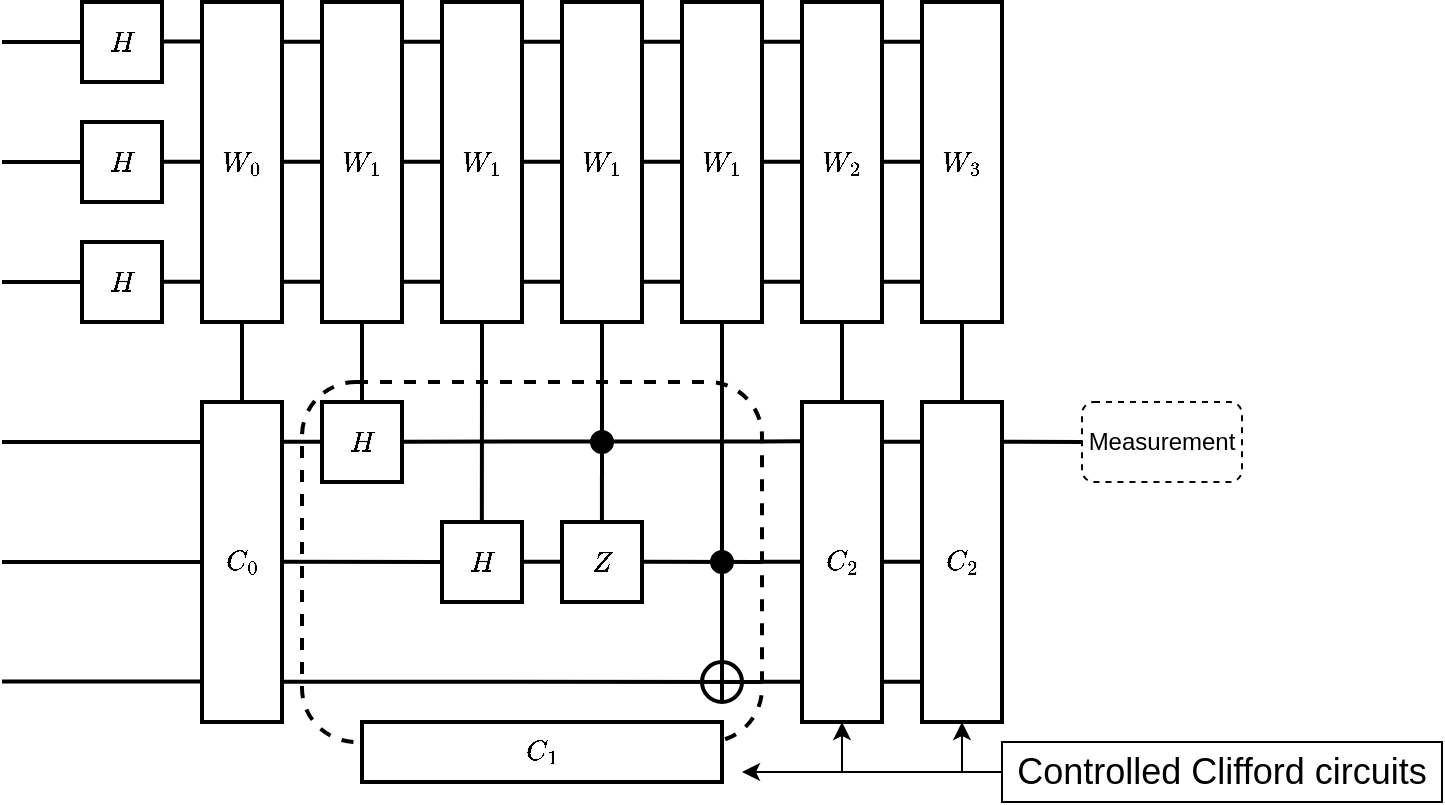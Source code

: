 <mxfile version="14.5.1" type="device"><diagram id="QLRt1LQHnvGc4lf2FzZx" name="Page-1"><mxGraphModel dx="1114" dy="641" grid="1" gridSize="10" guides="1" tooltips="1" connect="1" arrows="1" fold="1" page="1" pageScale="1" pageWidth="850" pageHeight="1100" math="1" shadow="0"><root><mxCell id="0"/><mxCell id="1" parent="0"/><mxCell id="NjHkSXj24oFOpMYJinnD-10" value="" style="rounded=1;whiteSpace=wrap;html=1;strokeWidth=2;fillColor=none;dashed=1;" parent="1" vertex="1"><mxGeometry x="310" y="450" width="230" height="180" as="geometry"/></mxCell><mxCell id="NjHkSXj24oFOpMYJinnD-3" value="" style="ellipse;whiteSpace=wrap;html=1;aspect=fixed;strokeWidth=2;" parent="1" vertex="1"><mxGeometry x="510" y="590" width="20" height="20" as="geometry"/></mxCell><mxCell id="IJYWkRETUyeReEycgtkh-1" value="" style="endArrow=none;html=1;strokeWidth=2;" parent="1" edge="1"><mxGeometry width="50" height="50" relative="1" as="geometry"><mxPoint x="200" y="280" as="sourcePoint"/><mxPoint x="160" y="280" as="targetPoint"/></mxGeometry></mxCell><mxCell id="IJYWkRETUyeReEycgtkh-2" value="$$H$$" style="rounded=0;whiteSpace=wrap;html=1;strokeWidth=2;" parent="1" vertex="1"><mxGeometry x="200" y="260" width="40" height="40" as="geometry"/></mxCell><mxCell id="IJYWkRETUyeReEycgtkh-3" value="" style="endArrow=none;html=1;strokeWidth=2;" parent="1" edge="1"><mxGeometry width="50" height="50" relative="1" as="geometry"><mxPoint x="200" y="340" as="sourcePoint"/><mxPoint x="160" y="340" as="targetPoint"/></mxGeometry></mxCell><mxCell id="IJYWkRETUyeReEycgtkh-4" value="$$H$$" style="rounded=0;whiteSpace=wrap;html=1;strokeWidth=2;" parent="1" vertex="1"><mxGeometry x="200" y="320" width="40" height="40" as="geometry"/></mxCell><mxCell id="IJYWkRETUyeReEycgtkh-5" value="" style="endArrow=none;html=1;strokeWidth=2;" parent="1" edge="1"><mxGeometry width="50" height="50" relative="1" as="geometry"><mxPoint x="200" y="400" as="sourcePoint"/><mxPoint x="160" y="400" as="targetPoint"/></mxGeometry></mxCell><mxCell id="IJYWkRETUyeReEycgtkh-6" value="$$H$$" style="rounded=0;whiteSpace=wrap;html=1;strokeWidth=2;" parent="1" vertex="1"><mxGeometry x="200" y="380" width="40" height="40" as="geometry"/></mxCell><mxCell id="IJYWkRETUyeReEycgtkh-11" value="" style="endArrow=none;html=1;strokeWidth=2;" parent="1" edge="1"><mxGeometry width="50" height="50" relative="1" as="geometry"><mxPoint x="260" y="480" as="sourcePoint"/><mxPoint x="160" y="480" as="targetPoint"/></mxGeometry></mxCell><mxCell id="IJYWkRETUyeReEycgtkh-52" value="" style="endArrow=none;html=1;strokeWidth=2;" parent="1" edge="1"><mxGeometry width="50" height="50" relative="1" as="geometry"><mxPoint x="260" y="279.76" as="sourcePoint"/><mxPoint x="240" y="279.76" as="targetPoint"/></mxGeometry></mxCell><mxCell id="IJYWkRETUyeReEycgtkh-71" value="" style="endArrow=none;html=1;strokeWidth=2;" parent="1" edge="1"><mxGeometry width="50" height="50" relative="1" as="geometry"><mxPoint x="260" y="399.83" as="sourcePoint"/><mxPoint x="240" y="399.83" as="targetPoint"/></mxGeometry></mxCell><mxCell id="IJYWkRETUyeReEycgtkh-72" value="" style="endArrow=none;html=1;strokeWidth=2;" parent="1" edge="1"><mxGeometry width="50" height="50" relative="1" as="geometry"><mxPoint x="260" y="339.83" as="sourcePoint"/><mxPoint x="240" y="339.83" as="targetPoint"/></mxGeometry></mxCell><mxCell id="IJYWkRETUyeReEycgtkh-223" style="edgeStyle=orthogonalEdgeStyle;rounded=0;orthogonalLoop=1;jettySize=auto;html=1;exitX=0.5;exitY=1;exitDx=0;exitDy=0;endArrow=none;endFill=0;strokeWidth=2;" parent="1" source="IJYWkRETUyeReEycgtkh-134" edge="1"><mxGeometry relative="1" as="geometry"><mxPoint x="280" y="460" as="targetPoint"/></mxGeometry></mxCell><mxCell id="IJYWkRETUyeReEycgtkh-134" value="$$W_0$$" style="rounded=0;whiteSpace=wrap;html=1;strokeWidth=2;" parent="1" vertex="1"><mxGeometry x="260" y="260" width="40" height="160" as="geometry"/></mxCell><mxCell id="IJYWkRETUyeReEycgtkh-222" style="edgeStyle=orthogonalEdgeStyle;rounded=0;orthogonalLoop=1;jettySize=auto;html=1;exitX=0.5;exitY=1;exitDx=0;exitDy=0;endArrow=none;endFill=0;strokeWidth=2;entryX=0.5;entryY=0;entryDx=0;entryDy=0;" parent="1" source="IJYWkRETUyeReEycgtkh-135" target="NjHkSXj24oFOpMYJinnD-2" edge="1"><mxGeometry relative="1" as="geometry"><mxPoint x="340" y="460" as="targetPoint"/></mxGeometry></mxCell><mxCell id="IJYWkRETUyeReEycgtkh-135" value="$$W_1$$" style="rounded=0;whiteSpace=wrap;html=1;strokeWidth=2;" parent="1" vertex="1"><mxGeometry x="320" y="260" width="40" height="160" as="geometry"/></mxCell><mxCell id="IJYWkRETUyeReEycgtkh-221" style="edgeStyle=orthogonalEdgeStyle;rounded=0;orthogonalLoop=1;jettySize=auto;html=1;exitX=0.5;exitY=1;exitDx=0;exitDy=0;endArrow=none;endFill=0;strokeWidth=2;entryX=0.391;entryY=0.389;entryDx=0;entryDy=0;entryPerimeter=0;" parent="1" source="IJYWkRETUyeReEycgtkh-136" target="NjHkSXj24oFOpMYJinnD-10" edge="1"><mxGeometry relative="1" as="geometry"><mxPoint x="400" y="460" as="targetPoint"/></mxGeometry></mxCell><mxCell id="IJYWkRETUyeReEycgtkh-136" value="$$W_1$$" style="rounded=0;whiteSpace=wrap;html=1;strokeWidth=2;" parent="1" vertex="1"><mxGeometry x="380" y="260" width="40" height="160" as="geometry"/></mxCell><mxCell id="IJYWkRETUyeReEycgtkh-220" style="edgeStyle=orthogonalEdgeStyle;rounded=0;orthogonalLoop=1;jettySize=auto;html=1;exitX=0.5;exitY=1;exitDx=0;exitDy=0;endArrow=none;endFill=0;strokeWidth=2;entryX=0.652;entryY=0.389;entryDx=0;entryDy=0;entryPerimeter=0;" parent="1" source="hau0ZAiMxN5zznL_Oiil-166" target="NjHkSXj24oFOpMYJinnD-10" edge="1"><mxGeometry relative="1" as="geometry"><mxPoint x="460" y="460" as="targetPoint"/></mxGeometry></mxCell><mxCell id="IJYWkRETUyeReEycgtkh-137" value="$$W_1$$" style="rounded=0;whiteSpace=wrap;html=1;strokeWidth=2;" parent="1" vertex="1"><mxGeometry x="440" y="260" width="40" height="160" as="geometry"/></mxCell><mxCell id="IJYWkRETUyeReEycgtkh-218" style="edgeStyle=orthogonalEdgeStyle;rounded=0;orthogonalLoop=1;jettySize=auto;html=1;exitX=0.5;exitY=1;exitDx=0;exitDy=0;endArrow=none;endFill=0;strokeWidth=2;" parent="1" source="NjHkSXj24oFOpMYJinnD-6" edge="1"><mxGeometry relative="1" as="geometry"><mxPoint x="520" y="610" as="targetPoint"/></mxGeometry></mxCell><mxCell id="IJYWkRETUyeReEycgtkh-138" value="$$W_1$$" style="rounded=0;whiteSpace=wrap;html=1;strokeWidth=2;" parent="1" vertex="1"><mxGeometry x="500" y="260" width="40" height="160" as="geometry"/></mxCell><mxCell id="IJYWkRETUyeReEycgtkh-219" style="edgeStyle=orthogonalEdgeStyle;rounded=0;orthogonalLoop=1;jettySize=auto;html=1;exitX=0.5;exitY=1;exitDx=0;exitDy=0;endArrow=none;endFill=0;strokeWidth=2;" parent="1" source="IJYWkRETUyeReEycgtkh-139" target="IJYWkRETUyeReEycgtkh-183" edge="1"><mxGeometry relative="1" as="geometry"/></mxCell><mxCell id="IJYWkRETUyeReEycgtkh-139" value="$$W_2$$" style="rounded=0;whiteSpace=wrap;html=1;strokeWidth=2;" parent="1" vertex="1"><mxGeometry x="560" y="260" width="40" height="160" as="geometry"/></mxCell><mxCell id="IJYWkRETUyeReEycgtkh-148" value="" style="endArrow=none;html=1;strokeWidth=2;" parent="1" edge="1"><mxGeometry width="50" height="50" relative="1" as="geometry"><mxPoint x="320" y="279.83" as="sourcePoint"/><mxPoint x="300" y="279.83" as="targetPoint"/></mxGeometry></mxCell><mxCell id="IJYWkRETUyeReEycgtkh-151" value="" style="endArrow=none;html=1;strokeWidth=2;" parent="1" edge="1"><mxGeometry width="50" height="50" relative="1" as="geometry"><mxPoint x="320" y="399.9" as="sourcePoint"/><mxPoint x="300" y="399.9" as="targetPoint"/></mxGeometry></mxCell><mxCell id="IJYWkRETUyeReEycgtkh-152" value="" style="endArrow=none;html=1;strokeWidth=2;" parent="1" edge="1"><mxGeometry width="50" height="50" relative="1" as="geometry"><mxPoint x="320" y="339.9" as="sourcePoint"/><mxPoint x="300" y="339.9" as="targetPoint"/></mxGeometry></mxCell><mxCell id="IJYWkRETUyeReEycgtkh-153" value="" style="endArrow=none;html=1;strokeWidth=2;" parent="1" edge="1"><mxGeometry width="50" height="50" relative="1" as="geometry"><mxPoint x="380" y="279.83" as="sourcePoint"/><mxPoint x="360" y="279.83" as="targetPoint"/></mxGeometry></mxCell><mxCell id="IJYWkRETUyeReEycgtkh-156" value="" style="endArrow=none;html=1;strokeWidth=2;" parent="1" edge="1"><mxGeometry width="50" height="50" relative="1" as="geometry"><mxPoint x="380" y="399.9" as="sourcePoint"/><mxPoint x="360" y="399.9" as="targetPoint"/></mxGeometry></mxCell><mxCell id="IJYWkRETUyeReEycgtkh-157" value="" style="endArrow=none;html=1;strokeWidth=2;" parent="1" edge="1"><mxGeometry width="50" height="50" relative="1" as="geometry"><mxPoint x="380" y="339.9" as="sourcePoint"/><mxPoint x="360" y="339.9" as="targetPoint"/></mxGeometry></mxCell><mxCell id="IJYWkRETUyeReEycgtkh-158" value="" style="endArrow=none;html=1;strokeWidth=2;" parent="1" edge="1"><mxGeometry width="50" height="50" relative="1" as="geometry"><mxPoint x="440" y="279.83" as="sourcePoint"/><mxPoint x="420" y="279.83" as="targetPoint"/></mxGeometry></mxCell><mxCell id="IJYWkRETUyeReEycgtkh-161" value="" style="endArrow=none;html=1;strokeWidth=2;" parent="1" edge="1"><mxGeometry width="50" height="50" relative="1" as="geometry"><mxPoint x="440" y="399.9" as="sourcePoint"/><mxPoint x="420" y="399.9" as="targetPoint"/></mxGeometry></mxCell><mxCell id="IJYWkRETUyeReEycgtkh-162" value="" style="endArrow=none;html=1;strokeWidth=2;" parent="1" edge="1"><mxGeometry width="50" height="50" relative="1" as="geometry"><mxPoint x="440" y="339.9" as="sourcePoint"/><mxPoint x="420" y="339.9" as="targetPoint"/></mxGeometry></mxCell><mxCell id="IJYWkRETUyeReEycgtkh-163" value="" style="endArrow=none;html=1;strokeWidth=2;" parent="1" edge="1"><mxGeometry width="50" height="50" relative="1" as="geometry"><mxPoint x="500" y="279.83" as="sourcePoint"/><mxPoint x="480" y="279.83" as="targetPoint"/></mxGeometry></mxCell><mxCell id="IJYWkRETUyeReEycgtkh-166" value="" style="endArrow=none;html=1;strokeWidth=2;" parent="1" edge="1"><mxGeometry width="50" height="50" relative="1" as="geometry"><mxPoint x="500" y="399.9" as="sourcePoint"/><mxPoint x="480" y="399.9" as="targetPoint"/></mxGeometry></mxCell><mxCell id="IJYWkRETUyeReEycgtkh-167" value="" style="endArrow=none;html=1;strokeWidth=2;" parent="1" edge="1"><mxGeometry width="50" height="50" relative="1" as="geometry"><mxPoint x="500" y="339.9" as="sourcePoint"/><mxPoint x="480" y="339.9" as="targetPoint"/></mxGeometry></mxCell><mxCell id="IJYWkRETUyeReEycgtkh-168" value="" style="endArrow=none;html=1;strokeWidth=2;" parent="1" edge="1"><mxGeometry width="50" height="50" relative="1" as="geometry"><mxPoint x="560" y="279.83" as="sourcePoint"/><mxPoint x="540" y="279.83" as="targetPoint"/></mxGeometry></mxCell><mxCell id="IJYWkRETUyeReEycgtkh-171" value="" style="endArrow=none;html=1;strokeWidth=2;" parent="1" edge="1"><mxGeometry width="50" height="50" relative="1" as="geometry"><mxPoint x="560" y="399.9" as="sourcePoint"/><mxPoint x="540" y="399.9" as="targetPoint"/></mxGeometry></mxCell><mxCell id="IJYWkRETUyeReEycgtkh-172" value="" style="endArrow=none;html=1;strokeWidth=2;" parent="1" edge="1"><mxGeometry width="50" height="50" relative="1" as="geometry"><mxPoint x="560" y="339.9" as="sourcePoint"/><mxPoint x="540" y="339.9" as="targetPoint"/></mxGeometry></mxCell><mxCell id="IJYWkRETUyeReEycgtkh-173" value="" style="endArrow=none;html=1;strokeWidth=2;" parent="1" edge="1"><mxGeometry width="50" height="50" relative="1" as="geometry"><mxPoint x="620" y="279.85" as="sourcePoint"/><mxPoint x="600" y="279.85" as="targetPoint"/></mxGeometry></mxCell><mxCell id="IJYWkRETUyeReEycgtkh-176" value="" style="endArrow=none;html=1;strokeWidth=2;" parent="1" edge="1"><mxGeometry width="50" height="50" relative="1" as="geometry"><mxPoint x="620" y="399.92" as="sourcePoint"/><mxPoint x="600" y="399.92" as="targetPoint"/></mxGeometry></mxCell><mxCell id="IJYWkRETUyeReEycgtkh-177" value="" style="endArrow=none;html=1;strokeWidth=2;" parent="1" edge="1"><mxGeometry width="50" height="50" relative="1" as="geometry"><mxPoint x="620" y="339.92" as="sourcePoint"/><mxPoint x="600" y="339.92" as="targetPoint"/></mxGeometry></mxCell><mxCell id="IJYWkRETUyeReEycgtkh-183" value="$$C_2$$" style="rounded=0;whiteSpace=wrap;html=1;strokeWidth=2;" parent="1" vertex="1"><mxGeometry x="560" y="460" width="40" height="160" as="geometry"/></mxCell><mxCell id="IJYWkRETUyeReEycgtkh-184" value="" style="endArrow=none;html=1;strokeWidth=2;" parent="1" edge="1"><mxGeometry width="50" height="50" relative="1" as="geometry"><mxPoint x="320" y="479.83" as="sourcePoint"/><mxPoint x="300" y="479.83" as="targetPoint"/></mxGeometry></mxCell><mxCell id="IJYWkRETUyeReEycgtkh-188" value="" style="endArrow=none;html=1;strokeWidth=2;exitX=0;exitY=0.5;exitDx=0;exitDy=0;" parent="1" source="NjHkSXj24oFOpMYJinnD-1" edge="1"><mxGeometry width="50" height="50" relative="1" as="geometry"><mxPoint x="320" y="539.9" as="sourcePoint"/><mxPoint x="300" y="539.9" as="targetPoint"/></mxGeometry></mxCell><mxCell id="IJYWkRETUyeReEycgtkh-189" value="" style="endArrow=none;html=1;strokeWidth=2;exitX=0.008;exitY=0.123;exitDx=0;exitDy=0;exitPerimeter=0;" parent="1" source="IJYWkRETUyeReEycgtkh-183" edge="1"><mxGeometry width="50" height="50" relative="1" as="geometry"><mxPoint x="380" y="479.83" as="sourcePoint"/><mxPoint x="360" y="479.83" as="targetPoint"/></mxGeometry></mxCell><mxCell id="IJYWkRETUyeReEycgtkh-198" value="" style="endArrow=none;html=1;strokeWidth=2;" parent="1" edge="1"><mxGeometry width="50" height="50" relative="1" as="geometry"><mxPoint x="440" y="539.9" as="sourcePoint"/><mxPoint x="420" y="539.9" as="targetPoint"/></mxGeometry></mxCell><mxCell id="IJYWkRETUyeReEycgtkh-202" value="" style="endArrow=none;html=1;strokeWidth=2;entryX=1.001;entryY=0.874;entryDx=0;entryDy=0;entryPerimeter=0;" parent="1" target="NjHkSXj24oFOpMYJinnD-5" edge="1"><mxGeometry width="50" height="50" relative="1" as="geometry"><mxPoint x="540" y="600" as="sourcePoint"/><mxPoint x="480" y="599.9" as="targetPoint"/></mxGeometry></mxCell><mxCell id="IJYWkRETUyeReEycgtkh-203" value="" style="endArrow=none;html=1;strokeWidth=2;" parent="1" edge="1"><mxGeometry width="50" height="50" relative="1" as="geometry"><mxPoint x="540" y="540" as="sourcePoint"/><mxPoint x="480" y="539.9" as="targetPoint"/></mxGeometry></mxCell><mxCell id="IJYWkRETUyeReEycgtkh-207" value="" style="endArrow=none;html=1;strokeWidth=2;" parent="1" edge="1"><mxGeometry width="50" height="50" relative="1" as="geometry"><mxPoint x="560" y="599.9" as="sourcePoint"/><mxPoint x="540" y="599.9" as="targetPoint"/></mxGeometry></mxCell><mxCell id="IJYWkRETUyeReEycgtkh-208" value="" style="endArrow=none;html=1;strokeWidth=2;" parent="1" edge="1"><mxGeometry width="50" height="50" relative="1" as="geometry"><mxPoint x="560" y="539.9" as="sourcePoint"/><mxPoint x="540" y="539.9" as="targetPoint"/></mxGeometry></mxCell><mxCell id="IJYWkRETUyeReEycgtkh-209" value="" style="endArrow=none;html=1;strokeWidth=2;" parent="1" edge="1"><mxGeometry width="50" height="50" relative="1" as="geometry"><mxPoint x="620" y="479.85" as="sourcePoint"/><mxPoint x="600" y="479.85" as="targetPoint"/></mxGeometry></mxCell><mxCell id="IJYWkRETUyeReEycgtkh-212" value="" style="endArrow=none;html=1;strokeWidth=2;" parent="1" edge="1"><mxGeometry width="50" height="50" relative="1" as="geometry"><mxPoint x="620" y="599.92" as="sourcePoint"/><mxPoint x="600" y="599.92" as="targetPoint"/></mxGeometry></mxCell><mxCell id="IJYWkRETUyeReEycgtkh-213" value="" style="endArrow=none;html=1;strokeWidth=2;" parent="1" edge="1"><mxGeometry width="50" height="50" relative="1" as="geometry"><mxPoint x="620" y="539.92" as="sourcePoint"/><mxPoint x="600" y="539.92" as="targetPoint"/></mxGeometry></mxCell><mxCell id="IJYWkRETUyeReEycgtkh-214" value="" style="endArrow=none;html=1;strokeWidth=2;" parent="1" edge="1"><mxGeometry width="50" height="50" relative="1" as="geometry"><mxPoint x="260" y="540" as="sourcePoint"/><mxPoint x="160" y="540" as="targetPoint"/></mxGeometry></mxCell><mxCell id="IJYWkRETUyeReEycgtkh-215" value="" style="endArrow=none;html=1;strokeWidth=2;" parent="1" edge="1"><mxGeometry width="50" height="50" relative="1" as="geometry"><mxPoint x="260" y="599.76" as="sourcePoint"/><mxPoint x="160" y="599.76" as="targetPoint"/></mxGeometry></mxCell><mxCell id="NjHkSXj24oFOpMYJinnD-1" value="$$H$$" style="rounded=0;whiteSpace=wrap;html=1;strokeWidth=2;" parent="1" vertex="1"><mxGeometry x="380" y="520" width="40" height="40" as="geometry"/></mxCell><mxCell id="NjHkSXj24oFOpMYJinnD-2" value="$$H$$" style="rounded=0;whiteSpace=wrap;html=1;strokeWidth=2;" parent="1" vertex="1"><mxGeometry x="320" y="460" width="40" height="40" as="geometry"/></mxCell><mxCell id="NjHkSXj24oFOpMYJinnD-4" value="$$Z$$" style="rounded=0;whiteSpace=wrap;html=1;strokeWidth=2;" parent="1" vertex="1"><mxGeometry x="440" y="520" width="40" height="40" as="geometry"/></mxCell><mxCell id="NjHkSXj24oFOpMYJinnD-5" value="$$C_0$$" style="rounded=0;whiteSpace=wrap;html=1;strokeWidth=2;" parent="1" vertex="1"><mxGeometry x="260" y="460" width="40" height="160" as="geometry"/></mxCell><mxCell id="NjHkSXj24oFOpMYJinnD-6" value="" style="ellipse;whiteSpace=wrap;html=1;aspect=fixed;strokeWidth=2;fillColor=#000000;" parent="1" vertex="1"><mxGeometry x="515" y="535" width="10" height="10" as="geometry"/></mxCell><mxCell id="NjHkSXj24oFOpMYJinnD-7" style="edgeStyle=orthogonalEdgeStyle;rounded=0;orthogonalLoop=1;jettySize=auto;html=1;exitX=0.5;exitY=1;exitDx=0;exitDy=0;endArrow=none;endFill=0;strokeWidth=2;" parent="1" source="IJYWkRETUyeReEycgtkh-138" target="NjHkSXj24oFOpMYJinnD-6" edge="1"><mxGeometry relative="1" as="geometry"><mxPoint x="520" y="420" as="sourcePoint"/><mxPoint x="520" y="610.0" as="targetPoint"/></mxGeometry></mxCell><mxCell id="0vZr9o-hi5N_ZuySMO36-317" style="edgeStyle=orthogonalEdgeStyle;orthogonalLoop=1;jettySize=auto;html=1;labelBackgroundColor=none;fontSize=18;endArrow=none;endFill=0;strokeWidth=2;" parent="1" source="NjHkSXj24oFOpMYJinnD-8" target="NjHkSXj24oFOpMYJinnD-9" edge="1"><mxGeometry relative="1" as="geometry"/></mxCell><mxCell id="NjHkSXj24oFOpMYJinnD-8" value="$$W_3$$" style="rounded=0;whiteSpace=wrap;html=1;strokeWidth=2;" parent="1" vertex="1"><mxGeometry x="620" y="260" width="40" height="160" as="geometry"/></mxCell><mxCell id="NjHkSXj24oFOpMYJinnD-9" value="$$C_2$$" style="rounded=0;whiteSpace=wrap;html=1;strokeWidth=2;" parent="1" vertex="1"><mxGeometry x="620" y="460" width="40" height="160" as="geometry"/></mxCell><mxCell id="NjHkSXj24oFOpMYJinnD-11" value="$$C_1$$" style="rounded=0;whiteSpace=wrap;html=1;strokeWidth=2;" parent="1" vertex="1"><mxGeometry x="340" y="620" width="180" height="30" as="geometry"/></mxCell><mxCell id="hau0ZAiMxN5zznL_Oiil-166" value="" style="ellipse;whiteSpace=wrap;html=1;aspect=fixed;strokeWidth=2;fillColor=#000000;" parent="1" vertex="1"><mxGeometry x="455" y="475" width="10" height="10" as="geometry"/></mxCell><mxCell id="hau0ZAiMxN5zznL_Oiil-167" style="edgeStyle=orthogonalEdgeStyle;rounded=0;orthogonalLoop=1;jettySize=auto;html=1;exitX=0.5;exitY=1;exitDx=0;exitDy=0;endArrow=none;endFill=0;strokeWidth=2;" parent="1" source="IJYWkRETUyeReEycgtkh-137" target="hau0ZAiMxN5zznL_Oiil-166" edge="1"><mxGeometry relative="1" as="geometry"><mxPoint x="459.96" y="520.02" as="targetPoint"/><mxPoint x="460.0" y="420" as="sourcePoint"/></mxGeometry></mxCell><mxCell id="0vZr9o-hi5N_ZuySMO36-258" style="edgeStyle=orthogonalEdgeStyle;orthogonalLoop=1;jettySize=auto;html=1;entryX=0.5;entryY=1;entryDx=0;entryDy=0;labelBackgroundColor=none;fontSize=18;rounded=0;" parent="1" source="0vZr9o-hi5N_ZuySMO36-257" target="NjHkSXj24oFOpMYJinnD-9" edge="1"><mxGeometry relative="1" as="geometry"><Array as="points"><mxPoint x="640" y="645"/></Array></mxGeometry></mxCell><mxCell id="0vZr9o-hi5N_ZuySMO36-259" style="edgeStyle=orthogonalEdgeStyle;rounded=0;orthogonalLoop=1;jettySize=auto;html=1;entryX=0.5;entryY=1;entryDx=0;entryDy=0;labelBackgroundColor=none;fontSize=18;" parent="1" source="0vZr9o-hi5N_ZuySMO36-257" target="IJYWkRETUyeReEycgtkh-183" edge="1"><mxGeometry relative="1" as="geometry"/></mxCell><mxCell id="0vZr9o-hi5N_ZuySMO36-260" style="edgeStyle=orthogonalEdgeStyle;rounded=0;orthogonalLoop=1;jettySize=auto;html=1;labelBackgroundColor=none;fontSize=18;" parent="1" source="0vZr9o-hi5N_ZuySMO36-257" edge="1"><mxGeometry relative="1" as="geometry"><mxPoint x="530" y="645" as="targetPoint"/></mxGeometry></mxCell><mxCell id="0vZr9o-hi5N_ZuySMO36-257" value="Controlled Clifford circuits" style="text;html=1;fillColor=none;align=center;verticalAlign=middle;whiteSpace=wrap;rounded=0;fontSize=18;strokeColor=#000000;" parent="1" vertex="1"><mxGeometry x="660" y="630" width="220" height="30" as="geometry"/></mxCell><mxCell id="y8gJOMZXh6zKvhok7O6o-1" value="" style="endArrow=none;html=1;strokeWidth=2;" edge="1" parent="1"><mxGeometry width="50" height="50" relative="1" as="geometry"><mxPoint x="660" y="479.83" as="sourcePoint"/><mxPoint x="700" y="480" as="targetPoint"/></mxGeometry></mxCell><mxCell id="y8gJOMZXh6zKvhok7O6o-2" value="Measurement" style="rounded=1;whiteSpace=wrap;html=1;strokeWidth=1;dashed=1;" vertex="1" parent="1"><mxGeometry x="700" y="460" width="80" height="40" as="geometry"/></mxCell></root></mxGraphModel></diagram></mxfile>